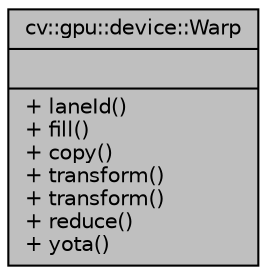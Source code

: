 digraph "cv::gpu::device::Warp"
{
 // LATEX_PDF_SIZE
  edge [fontname="Helvetica",fontsize="10",labelfontname="Helvetica",labelfontsize="10"];
  node [fontname="Helvetica",fontsize="10",shape=record];
  Node1 [label="{cv::gpu::device::Warp\n||+ laneId()\l+ fill()\l+ copy()\l+ transform()\l+ transform()\l+ reduce()\l+ yota()\l}",height=0.2,width=0.4,color="black", fillcolor="grey75", style="filled", fontcolor="black",tooltip=" "];
}
